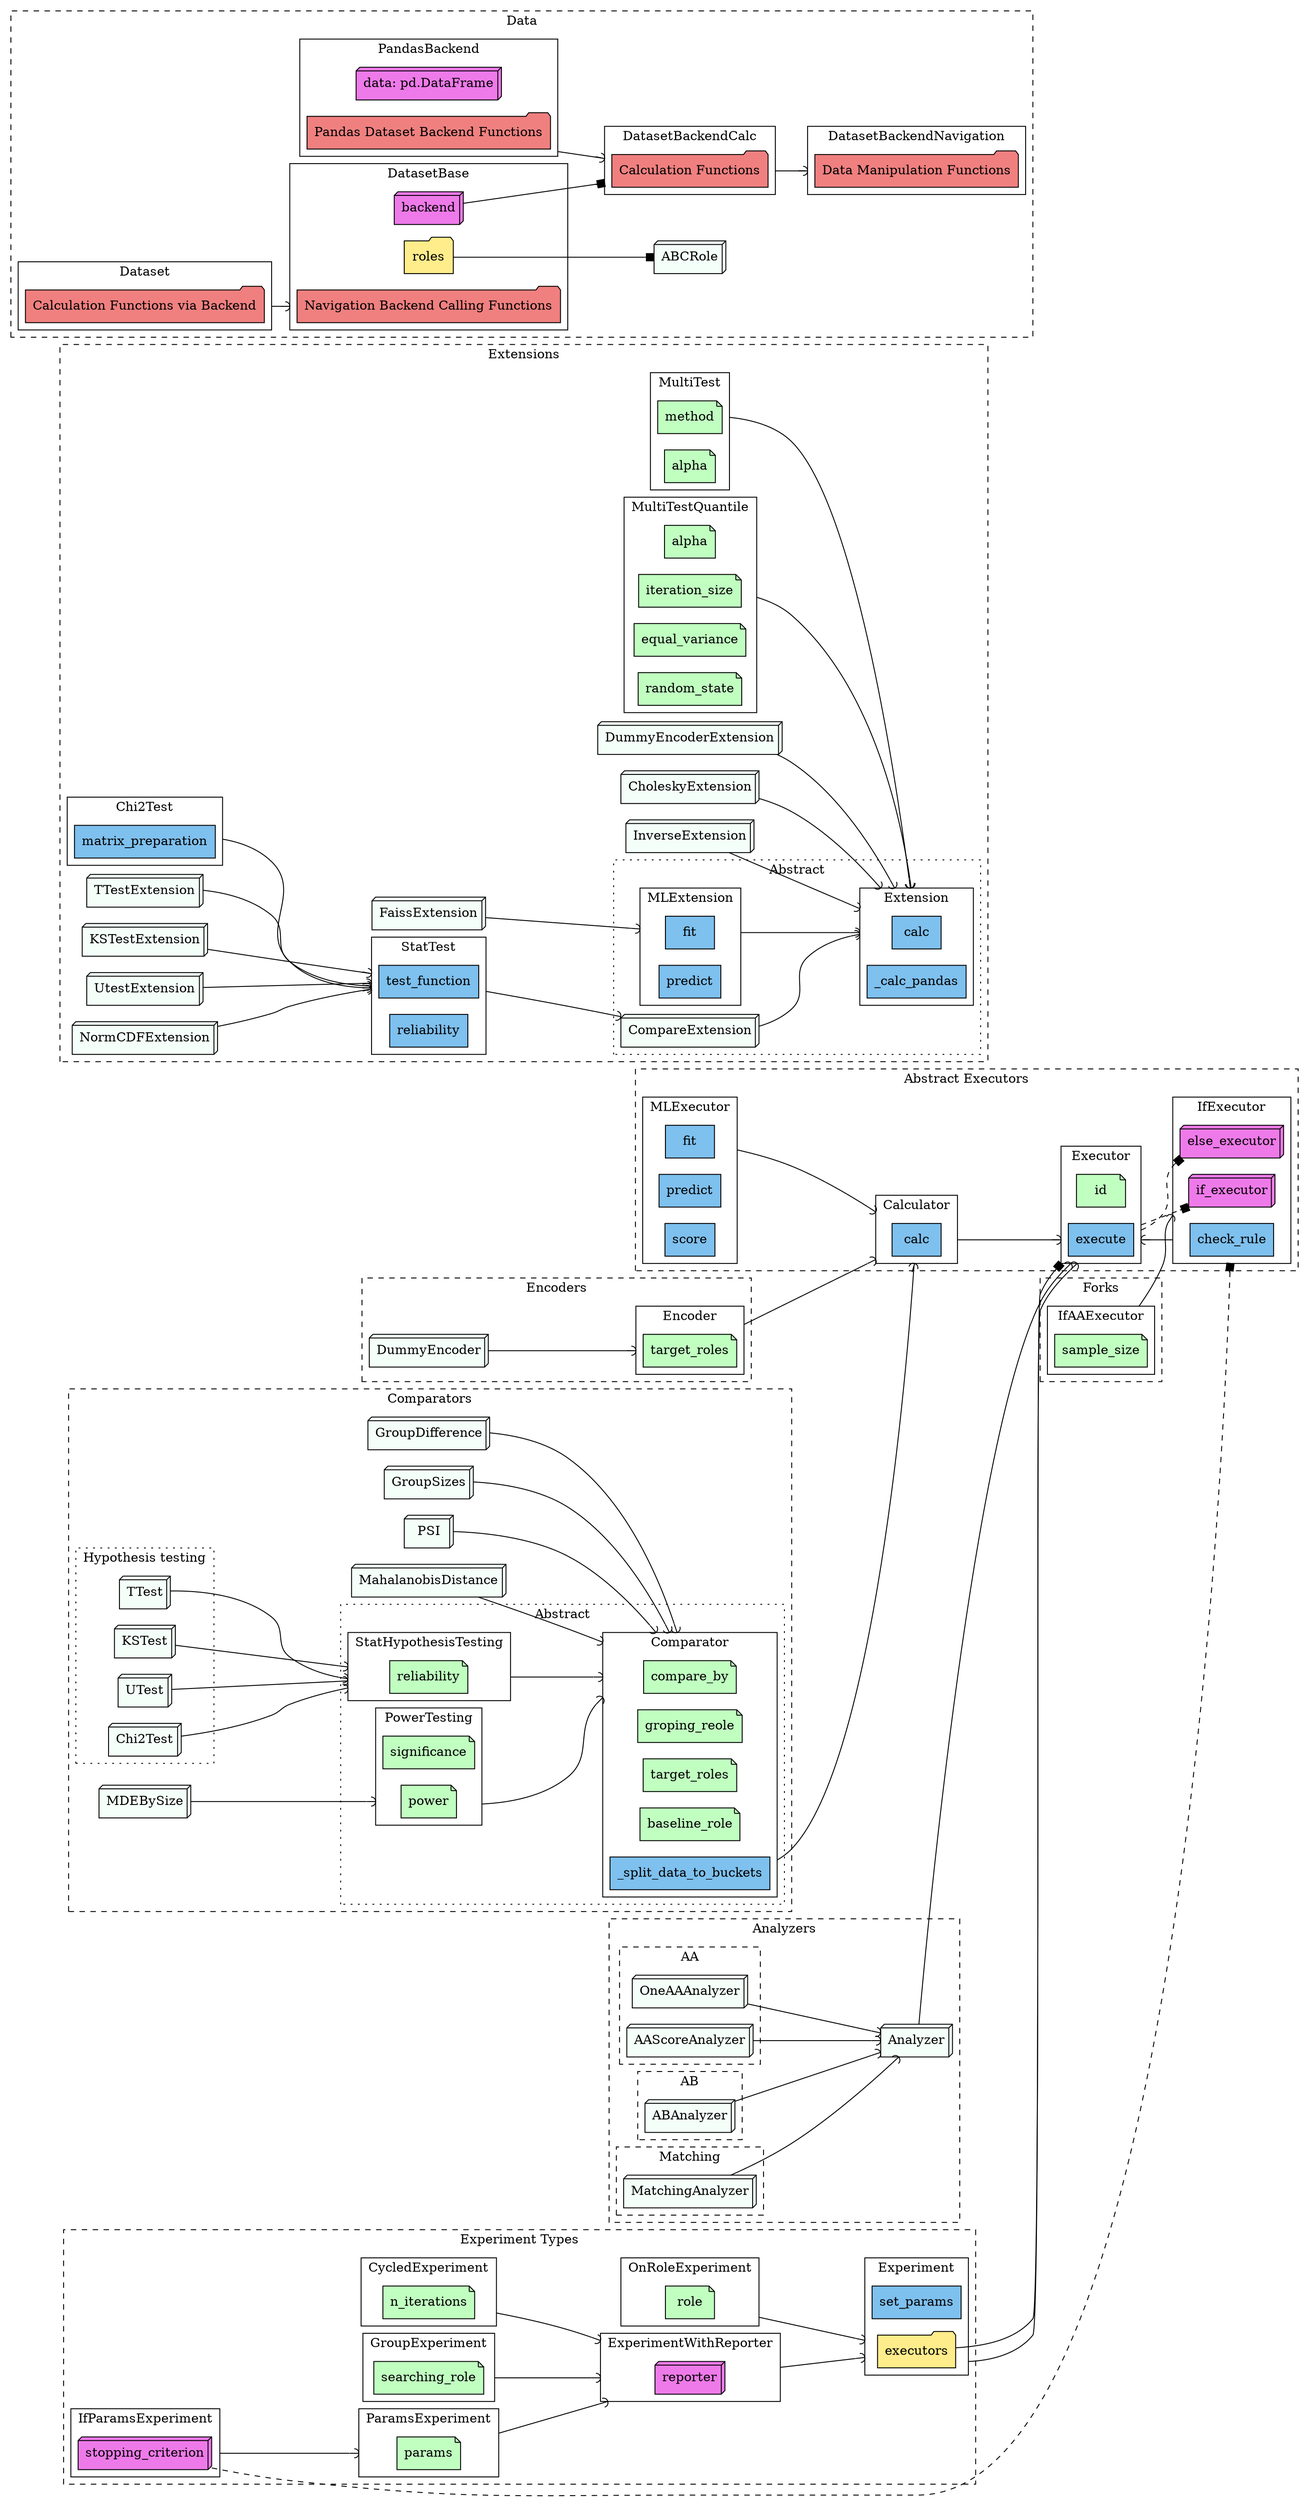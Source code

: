 digraph Architecture{
    rankdir=LR
    node[style="filled"]
    compound=true

    subgraph atributes{
        node[shape=note, fillcolor=darkseagreen1]
        id
        role
        n_iterations
        searching_role
        params
        compare_by
        groping_reole
        target_roles_comporator[label="target_roles"]
        baseline_role
        reliability
        significance
        power
        target_roles_encoder[label="target_roles"]
        method
        alpha
        alpha_q[label="alpha"]
        iteration_size
        equal_variance
        random_state_q[label="random_state"]
        sample_size
    }

    subgraph functions{
        node[shape=box, fillcolor=skyblue2]
        execute
        calc
        check_rule
        set_params
        _split_data_to_buckets
        fit
        predict
        score
        calc_ext[label="calc"]
        _calc_pandas
        fit_ext[label="fit"]
        predict_ext[label="predict"]
        test_function
        reliability_ext[label="reliability"]
        matrix_preparation
    }

    subgraph objects{
        node[shape=box3d, fillcolor=orchid2]
        if_executor
        else_executor
        reporter
        stopping_criterion
        dummy_encoder[label="DummyEncoder", fillcolor=mintcream]
        // Analyzers----------------
        analyzer[label="Analyzer", fillcolor=mintcream]
        one_aa_analyzer[label="OneAAAnalyzer", fillcolor=mintcream]
        aa_score_analyzer[label="AAScoreAnalyzer", fillcolor=mintcream]
        ab_analyzer[label="ABAnalyzer", fillcolor=mintcream]
        matching_analyzer[label="MatchingAnalyzer", fillcolor=mintcream]
        // Comporators-------------
        group_diff[label="GroupDifference", fillcolor=mintcream]
        group_sizes[label="GroupSizes", fillcolor=mintcream]
        psi[label="PSI", fillcolor=mintcream]
        maha_dist[label="MahalanobisDistance", fillcolor=mintcream]
        ttest[label="TTest", fillcolor=mintcream]
        kstest[label="KSTest", fillcolor=mintcream]
        utest[label="UTest", fillcolor=mintcream]
        chi2test[label="Chi2Test", fillcolor=mintcream]
        mdebysize[label="MDEBySize", fillcolor=mintcream]
        // Dataset-----------------
        backend
        data_pandas[label="data: pd.DataFrame"]
        abc_role[label="ABCRole", fillcolor=mintcream]
        // Extensions--------------
        compare_extension[label="CompareExtension", fillcolor=mintcream]
        dummy_encoder_ext[label="DummyEncoderExtension", fillcolor=mintcream]
        faiss_ext[label="FaissExtension", fillcolor=mintcream]
        cholesky_ext[label="CholeskyExtension", fillcolor=mintcream]
        inverse_ext[label="InverseExtension", fillcolor=mintcream]
        ttest_ext[label="TTestExtension", fillcolor=mintcream]
        kstest_ext[label="KSTestExtension", fillcolor=mintcream]
        utest_ext[label="UtestExtension", fillcolor=mintcream]
        norm_cdf_ext[label="NormCDFExtension", fillcolor=mintcream]
    }

    subgraph collections{
        node[shape=folder, fillcolor=lightgoldenrod1]
        executors
        roles
        data_manipulations_functios[label="Data Manipulation Functions", fillcolor=lightcoral]
        calculation_functions[label="Calculation Functions", fillcolor=lightcoral]
        pandas_dataset_backend_functions[label="Pandas Dataset Backend Functions", fillcolor=lightcoral]
        navigation_backend_calling_functions[label="Navigation Backend Calling Functions", fillcolor=lightcoral]
        calculation_functions_via_backend[label="Calculation Functions via Backend", fillcolor=lightcoral]
    }

    subgraph cluster_abstract_executors{
        graph[label="Abstract Executors", style="dashed"]

        subgraph cluster_executor{
            graph[label="Executor", style="solid"]
            id
            execute
        }
        subgraph cluster_calculator{
            graph[label="Calculator", style="solid"]
            calc
        }
        calc -> execute [        
            arrowhead=curve
            ltail=cluster_calculator
            lhead=cluster_executor
        ]
        subgraph cluster_if_executor{
            graph[label="IfExecutor", style="solid"]
            check_rule
            if_executor
            else_executor
        }
        subgraph cluster_ml_executor{
            graph[label="MLExecutor", style="solid"]
            fit
            predict
            score
        }

        check_rule -> execute [        
            arrowhead=curve
            ltail=cluster_if_executor
            lhead=cluster_executor
        ]
        execute -> {if_executor, else_executor} [
            style=dashed
            arrowhead=box
            ltail=cluster_executor
        ]
        fit -> calc [
            arrowhead=curve
            ltail=cluster_ml_executor
            lhead=cluster_calculator
        ]
    }

    subgraph cluster_experiments{
        graph[label="Experiment Types", style="dashed"]

        subgraph cluster_experiment{
            graph[label="Experiment", style="solid"]
            executors
            set_params
        }
        executors -> execute [        
            arrowhead=curve
            ltail=cluster_experiment
            lhead=cluster_executor
        ]
        executors -> execute [        
            arrowhead=box
            lhead=cluster_executor
        ]

        subgraph cluster_on_role_experiment{
            graph[label="OnRoleExperiment", style="solid"]
            role
        }
        role -> executors [        
            arrowhead=curve
            ltail=cluster_on_role_experiment
            lhead=cluster_experiment
        ]

        subgraph cluster_experiment_with_reporter{
            graph[label="ExperimentWithReporter", style="solid"]
            reporter
        }
        reporter -> executors [        
            arrowhead=curve
            ltail=cluster_experiment_with_reporter
            lhead=cluster_experiment
        ]

        subgraph cluster_cycled_experiment{
            graph[label="CycledExperiment", style="solid"]
            n_iterations
        }
        n_iterations -> reporter [        
            arrowhead=curve
            ltail=cluster_cycled_experiment
            lhead=cluster_experiment_with_reporter
        ]

        subgraph cluster_group_experiment{
            graph[label="GroupExperiment", style="solid"]
            searching_role
        }
        searching_role -> reporter [        
            arrowhead=curve
            ltail=cluster_group_experiment
            lhead=cluster_experiment_with_reporter
        ]

        subgraph cluster_params_experiment{
            graph[label="ParamsExperiment", style="solid"]
            params
        }
        params -> reporter [        
            arrowhead=curve
            ltail=cluster_params_experiment
            lhead=cluster_experiment_with_reporter
        ]

        subgraph cluster_if_params_experiment{
            graph[label="IfParamsExperiment", style="solid"]
            stopping_criterion
        }
        stopping_criterion -> params [        
            arrowhead=curve
            ltail=cluster_if_params_experiment
            lhead=cluster_params_experiment
        ]
        stopping_criterion -> check_rule [
            style=dashed
            arrowhead=box
            lhead=cluster_if_executor
        ]
    }

    subgraph cluster_analyzers{
        graph[label="Analyzers", style="dashed"]
        analyzer
        subgraph cluster_aa_analyzers{
            graph[label="AA", style="dashed"]
            one_aa_analyzer
            aa_score_analyzer
        }
        subgraph cluster_ab_analyzers{
            graph[label="AB", style="dashed"]
            ab_analyzer
        }
        subgraph cluster_matching_analyzers{
            graph[label="Matching", style="dashed"]
            matching_analyzer
        }
        analyzer -> execute [        
            arrowhead=curve
            lhead=cluster_executor
        ]

        {
            one_aa_analyzer,
            aa_score_analyzer,
            ab_analyzer,
            matching_analyzer
        } -> analyzer [arrowhead=curve]
    }

    subgraph cluster_comparators{
        graph[label="Comparators", style="dashed"]

        subgraph cluster_abstract_comporators{
            graph[label="Abstract", style="dotted"]

            subgraph cluster_comporator{
                graph[label="Comparator", style="solid"]
                _split_data_to_buckets
                compare_by
                groping_reole
                target_roles_comporator
                baseline_role
            }
            _split_data_to_buckets -> calc [        
                arrowhead=curve
                ltail=cluster_comporator
                lhead=cluster_calculator
            ]

            subgraph cluster_stat_hyp_testing{
                graph[label="StatHypothesisTesting", style="solid"]
                reliability
            }
            reliability -> compare_by [        
                arrowhead=curve
                ltail=cluster_stat_hyp_testing
                lhead=cluster_comporator
            ]

            subgraph cluster_power_testing{
                graph[label="PowerTesting", style="solid"]
                significance
                power
            }
            power -> compare_by [        
                arrowhead=curve
                ltail=cluster_power_testing
                lhead=cluster_comporator
            ]
        }

        {
            group_diff, 
            group_sizes
            psi
            maha_dist
        } -> compare_by [        
            arrowhead=curve
            lhead=cluster_comporator
        ]

        subgraph cluster_hyp_testing{
            graph[label="Hypothesis testing", style=dotted]
            {
                ttest
                kstest
                utest
                chi2test
            } -> reliability [        
                arrowhead=curve
                lhead=cluster_stat_hyp_testing
            ]
        }

        mdebysize -> power [        
            arrowhead=curve
            lhead=cluster_power_testing
        ]
    }

    subgraph cluster_data{
        graph[label="Data", style=dashed]
        subgraph cluster_dataset_backend_navigation{
            graph[label="DatasetBackendNavigation", style=solid]
            data_manipulations_functios
        }
        subgraph cluster_dataset_backend_calc{
            graph[label="DatasetBackendCalc", style=solid]
            calculation_functions
        }
        subgraph cluster_pandas_backend{
            graph[label="PandasBackend", style=solid]
            pandas_dataset_backend_functions
            data_pandas
        }
        subgraph cluster_dataset_base{
            graph[label="DatasetBase", style=solid]
            backend
            roles
            navigation_backend_calling_functions
        }
        subgraph cluster_dataset{
            graph[label="Dataset", style=solid]
            calculation_functions_via_backend
        }

        calculation_functions -> data_manipulations_functios [
            arrowhead=curve,
            ltail=cluster_dataset_backend_calc
            lhead=cluster_dataset_backend_navigation
        ]
        pandas_dataset_backend_functions -> calculation_functions [
            arrowhead=curve,
            ltail=cluster_pandas_backend
            lhead=cluster_dataset_backend_calc
        ]
        backend -> calculation_functions [
            arrowhead=box,
            lhead=cluster_dataset_backend_calc
        ]
        calculation_functions_via_backend -> navigation_backend_calling_functions [
            arrowhead=curve,
            ltail=cluster_dataset
            lhead=cluster_dataset_base
        ]
        roles -> abc_role[arrowhead=box]
    }

    subgraph cluster_encoders{
        graph[label="Encoders", style=dashed]
        subgraph cluster_encoder{
            graph[label="Encoder", style=solid]
            target_roles_encoder
        }
        target_roles_encoder -> calc [
            arrowhead=curve,
            ltail=cluster_encoder,
            lhead=cluster_calculator
        ]
        dummy_encoder -> target_roles_encoder [
            arrowhead=curve,
            lhead=cluster_encoder
        ]
    }

    subgraph cluster_extensions{
        graph[label="Extensions", style=dashed]
        subgraph cluster_abstract_extensions{
            graph[label="Abstract", style=dotted]

            subgraph cluster_extension{
                graph[label="Extension", style=solid]
                calc_ext
                _calc_pandas
            }
            subgraph cluster_ml_extension{
                graph[label="MLExtension", style=solid]
                fit_ext
                predict_ext
            }

            compare_extension -> calc_ext [
                arrowhead=curve
                lhead=cluster_extension
            ]
            fit_ext -> calc_ext [
                arrowhead=curve
                lhead=cluster_extension
                ltail=cluster_ml_extension
            ]
        }

        subgraph cluster_stat_test{
            graph[label="StatTest", style=solid]
            test_function
            reliability_ext
        }
        subgraph cluster_chi2test_ext{
            graph[label="Chi2Test", style=solid]
            matrix_preparation
        }
        subgraph cluster_multitest{
            graph[label="MultiTest", style=solid]
            compare_extension
            method
            alpha
        }
        subgraph cluster_multitest_q{
            graph[label="MultiTestQuantile", style=solid]
            alpha_q
            iteration_size
            equal_variance
            random_state_q
        }

        {
            dummy_encoder_ext
            inverse_ext
            cholesky_ext
        } -> calc_ext [
            arrowhead=curve
            lhead=cluster_extension
        ]
        faiss_ext -> fit_ext [
            arrowhead=curve
            lhead=cluster_ml_extension
        ]
        test_function -> compare_extension [
            arrowhead=curve
            ltail=cluster_stat_test
        ]
        {
            ttest_ext
            kstest_ext
            utest_ext
            norm_cdf_ext
        } -> test_function [
            arrowhead=curve
            lhead=cluster_stat_test
        ]
        matrix_preparation -> test_function [
            arrowhead=curve
            ltail=cluster_chi2test_ext
            lhead=cluster_stat_test
        ]
        method -> calc_ext [
            arrowhead=curve
            ltail=cluster_multitest
            lhead=cluster_extension
        ]
        iteration_size -> calc_ext [
            arrowhead=curve
            ltail=cluster_multitest_q
            lhead=cluster_extension
        ]
    }

    subgraph cluster_forks{
        graph[label="Forks", style=dashed]

        subgraph cluster_if_aa_executor{
            graph[label="IfAAExecutor", style=solid]
            sample_size
        }
    }
    sample_size -> if_executor [
        arrowhead=curve
        ltail=cluster_if_aa_executor
        lhead=cluster_if_executor
    ]

}